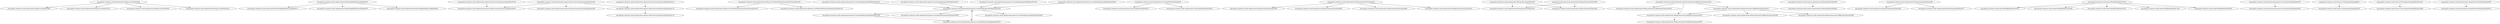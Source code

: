 digraph "ddg/ddg"
{
	"org.apache.commons.math.optimization.fitting.CurveFitter#54" -> "org.apache.commons.math.optimization.fitting.CurveFitter#83";
	"org.apache.commons.math.optimization.fitting.CurveFitter#54" -> "org.apache.commons.math.optimization.fitting.CurveFitter#131";
	"org.apache.commons.math.optimization.fitting.WeightedObservedPoint#47" -> "org.apache.commons.math.optimization.fitting.WeightedObservedPoint#71";
	"org.apache.commons.math.optimization.fitting.WeightedObservedPoint#47" -> "org.apache.commons.math.optimization.fitting.WeightedObservedPoint#57";
	"org.apache.commons.math.optimization.general.AbstractLeastSquaresOptimizer#329" -> "org.apache.commons.math.optimization.general.AbstractLeastSquaresOptimizer#207";
	"org.apache.commons.math.optimization.general.AbstractLeastSquaresOptimizer#138" -> "org.apache.commons.math.optimization.general.AbstractLeastSquaresOptimizer#207";
	"org.apache.commons.math.optimization.fitting.CurveFitter#54" -> "org.apache.commons.math.optimization.fitting.CurveFitter#43";
	"org.apache.commons.math.optimization.fitting.CurveFitter$TheoreticalValuesFunction#159" -> "org.apache.commons.math.optimization.fitting.CurveFitter$TheoreticalValuesFunction#187";
	"org.apache.commons.math.optimization.fitting.WeightedObservedPoint#47" -> "org.apache.commons.math.optimization.fitting.WeightedObservedPoint#64";
	"org.apache.commons.math.optimization.general.AbstractLeastSquaresOptimizer#329" -> "org.apache.commons.math.optimization.general.AbstractLeastSquaresOptimizer#172";
	"org.apache.commons.math.optimization.general.AbstractLeastSquaresOptimizer#123" -> "org.apache.commons.math.optimization.general.AbstractLeastSquaresOptimizer#172";
	"org.apache.commons.math.optimization.general.AbstractLeastSquaresOptimizer#329" -> "org.apache.commons.math.optimization.general.AbstractLeastSquaresOptimizer#183";
	"org.apache.commons.math.optimization.fitting.CurveFitter$TheoreticalValuesFunction#159" -> "org.apache.commons.math.optimization.fitting.CurveFitter$TheoreticalValuesFunction#150";
	"org.apache.commons.math.optimization.general.LevenbergMarquardtOptimizer#224" -> "org.apache.commons.math.optimization.general.LevenbergMarquardtOptimizer#766";
	"org.apache.commons.math.optimization.general.LevenbergMarquardtOptimizer#224" -> "org.apache.commons.math.optimization.general.LevenbergMarquardtOptimizer#840";
	"org.apache.commons.math.optimization.general.LevenbergMarquardtOptimizer#183" -> "org.apache.commons.math.optimization.general.LevenbergMarquardtOptimizer#224";
	"org.apache.commons.math.optimization.general.LevenbergMarquardtOptimizer#215" -> "org.apache.commons.math.optimization.general.LevenbergMarquardtOptimizer#224";
	"org.apache.commons.math.optimization.general.LevenbergMarquardtOptimizer#766" -> "org.apache.commons.math.optimization.general.LevenbergMarquardtOptimizer#473";
	"org.apache.commons.math.optimization.general.LevenbergMarquardtOptimizer#224" -> "org.apache.commons.math.optimization.general.LevenbergMarquardtOptimizer#473";
	"org.apache.commons.math.optimization.general.LevenbergMarquardtOptimizer#473" -> "org.apache.commons.math.optimization.general.LevenbergMarquardtOptimizer#224";
	"org.apache.commons.math.optimization.general.LevenbergMarquardtOptimizer#193" -> "org.apache.commons.math.optimization.general.LevenbergMarquardtOptimizer#224";
	"org.apache.commons.math.optimization.general.LevenbergMarquardtOptimizer#204" -> "org.apache.commons.math.optimization.general.LevenbergMarquardtOptimizer#224";
	"org.apache.commons.math.optimization.VectorialPointValuePair#46" -> "org.apache.commons.math.optimization.VectorialPointValuePair#77";
	"org.apache.commons.math.optimization.fitting.HarmonicFunction#42" -> "org.apache.commons.math.optimization.fitting.HarmonicFunction#50";
	"org.apache.commons.math.optimization.fitting.HarmonicFitter#45" -> "org.apache.commons.math.optimization.fitting.HarmonicFitter#70";
	"org.apache.commons.math.optimization.fitting.HarmonicFitter#45" -> "org.apache.commons.math.optimization.fitting.HarmonicFitter#82";
	"org.apache.commons.math.optimization.fitting.CurveFitter#54" -> "org.apache.commons.math.optimization.fitting.CurveFitter#103";
	"org.apache.commons.math.optimization.fitting.HarmonicCoefficientsGuesser#142" -> "org.apache.commons.math.optimization.fitting.HarmonicCoefficientsGuesser#166";
	"org.apache.commons.math.optimization.fitting.HarmonicCoefficientsGuesser#142" -> "org.apache.commons.math.optimization.fitting.HarmonicCoefficientsGuesser#197";
	"org.apache.commons.math.optimization.fitting.HarmonicCoefficientsGuesser#142" -> "org.apache.commons.math.optimization.fitting.HarmonicCoefficientsGuesser#253";
	"org.apache.commons.math.optimization.fitting.HarmonicCoefficientsGuesser#197" -> "org.apache.commons.math.optimization.fitting.HarmonicCoefficientsGuesser#253";
	"org.apache.commons.math.optimization.fitting.HarmonicCoefficientsGuesser#197" -> "org.apache.commons.math.optimization.fitting.HarmonicCoefficientsGuesser#283";
	"org.apache.commons.math.optimization.fitting.HarmonicCoefficientsGuesser#197" -> "org.apache.commons.math.optimization.fitting.HarmonicCoefficientsGuesser#290";
	"org.apache.commons.math.optimization.fitting.HarmonicCoefficientsGuesser#253" -> "org.apache.commons.math.optimization.fitting.HarmonicCoefficientsGuesser#297";
	"org.apache.commons.math.optimization.fitting.HarmonicFunction#42" -> "org.apache.commons.math.optimization.fitting.HarmonicFunction#62";
	"org.apache.commons.math.optimization.fitting.HarmonicFunction#42" -> "org.apache.commons.math.optimization.fitting.HarmonicFunction#69";
	"org.apache.commons.math.optimization.fitting.HarmonicFunction#42" -> "org.apache.commons.math.optimization.fitting.HarmonicFunction#76";
	"org.apache.commons.math.optimization.fitting.HarmonicFitter#58" -> "org.apache.commons.math.optimization.fitting.HarmonicFitter#70";
	"org.apache.commons.math.optimization.fitting.HarmonicFitter#58" -> "org.apache.commons.math.optimization.fitting.HarmonicFitter#82";
	"org.apache.commons.math.optimization.general.LevenbergMarquardtOptimizer#224" -> "org.apache.commons.math.optimization.general.LevenbergMarquardtOptimizer#642";
	"org.apache.commons.math.analysis.polynomials.PolynomialFunction#67" -> "org.apache.commons.math.analysis.polynomials.PolynomialFunction#91";
	"org.apache.commons.math.optimization.fitting.PolynomialFitter#48" -> "org.apache.commons.math.optimization.fitting.PolynomialFitter#60";
	"org.apache.commons.math.optimization.fitting.PolynomialFitter#48" -> "org.apache.commons.math.optimization.fitting.PolynomialFitter#77";
	"org.apache.commons.math.linear.BlockRealMatrix#148" -> "org.apache.commons.math.linear.BlockRealMatrix#1675";
	"org.apache.commons.math.linear.BlockRealMatrix#148" -> "org.apache.commons.math.linear.BlockRealMatrix#1684";
	"org.apache.commons.math.optimization.general.GaussNewtonOptimizer#57" -> "org.apache.commons.math.optimization.general.GaussNewtonOptimizer#67";
	"org.apache.commons.math.linear.BlockRealMatrix#148" -> "org.apache.commons.math.linear.BlockRealMatrix#1351";
	"org.apache.commons.math.linear.BlockRealMatrix#148" -> "org.apache.commons.math.linear.BlockRealMatrix#1345";
	"org.apache.commons.math.linear.BlockRealMatrix#148" -> "org.apache.commons.math.linear.BlockRealMatrix#635";
	"org.apache.commons.math.linear.LUDecompositionImpl#82" -> "org.apache.commons.math.linear.LUDecompositionImpl#230";
	"org.apache.commons.math.linear.LUDecompositionImpl$Solver#251" -> "org.apache.commons.math.linear.LUDecompositionImpl$Solver#266";
	"org.apache.commons.math.optimization.general.AbstractLeastSquaresOptimizer#172" -> "org.apache.commons.math.optimization.general.AbstractLeastSquaresOptimizer#133";
	"org.apache.commons.math.optimization.VectorialPointValuePair#46" -> "org.apache.commons.math.optimization.VectorialPointValuePair#93";
	"org.apache.commons.math.optimization.SimpleVectorialValueChecker#50" -> "org.apache.commons.math.optimization.SimpleVectorialValueChecker#74";
}
